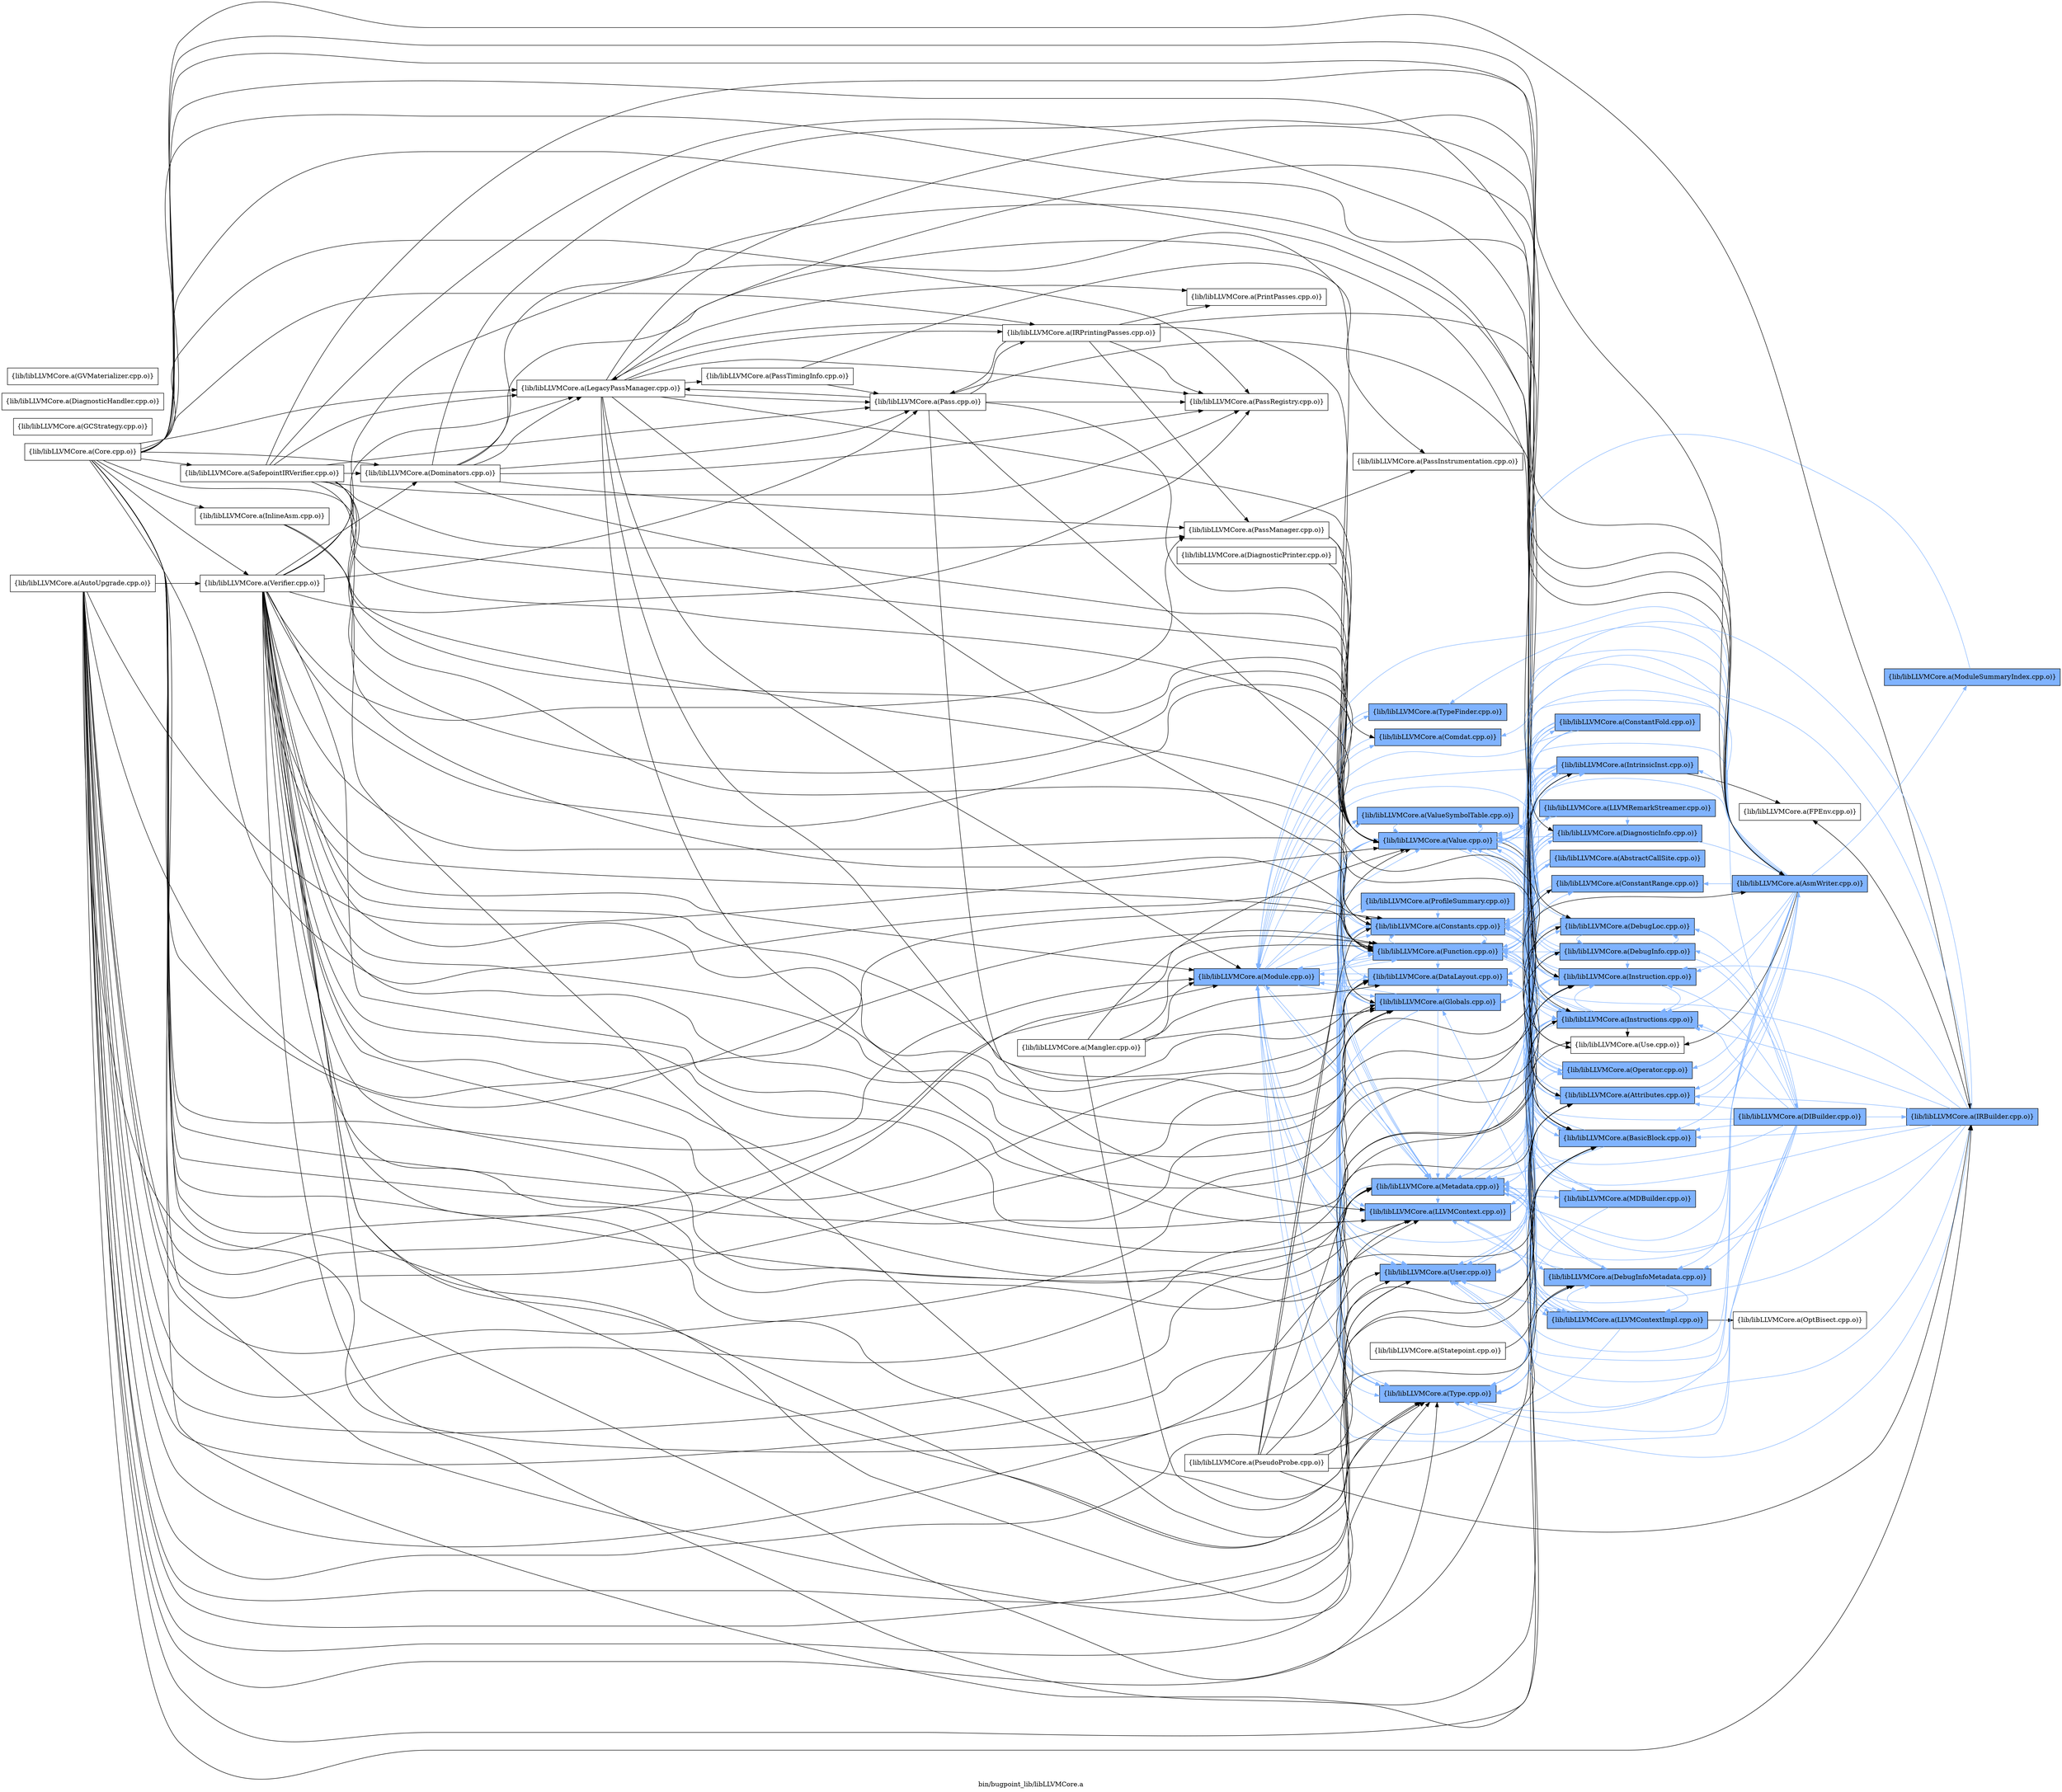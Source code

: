 digraph "bin/bugpoint_lib/libLLVMCore.a" {
	label="bin/bugpoint_lib/libLLVMCore.a";
	rankdir=LR;
	{ rank=same; Node0x55e717267318;  }
	{ rank=same; Node0x55e7172582c8; Node0x55e71726a338; Node0x55e717266378; Node0x55e71725fde8; Node0x55e71724e228; Node0x55e71724d288; Node0x55e717267a98; Node0x55e717252ff8; Node0x55e717253ae8; Node0x55e717252058; Node0x55e7172525f8; Node0x55e71726ee38; Node0x55e71726f568;  }
	{ rank=same; Node0x55e7172570a8; Node0x55e717256ce8; Node0x55e71725e218; Node0x55e71725e178; Node0x55e7172588b8; Node0x55e717265ec8; Node0x55e71726d498; Node0x55e717258ae8; Node0x55e717268218; Node0x55e717269b18; Node0x55e717269348; Node0x55e717265748; Node0x55e7172656f8; Node0x55e71725fb18; Node0x55e71725e998; Node0x55e717251978; Node0x55e717260298;  }
	{ rank=same; Node0x55e71726d178; Node0x55e717268e98; Node0x55e71725f668; Node0x55e717267db8;  }
	{ rank=same; Node0x55e717267318;  }
	{ rank=same; Node0x55e7172582c8; Node0x55e71726a338; Node0x55e717266378; Node0x55e71725fde8; Node0x55e71724e228; Node0x55e71724d288; Node0x55e717267a98; Node0x55e717252ff8; Node0x55e717253ae8; Node0x55e717252058; Node0x55e7172525f8; Node0x55e71726ee38; Node0x55e71726f568;  }
	{ rank=same; Node0x55e7172570a8; Node0x55e717256ce8; Node0x55e71725e218; Node0x55e71725e178; Node0x55e7172588b8; Node0x55e717265ec8; Node0x55e71726d498; Node0x55e717258ae8; Node0x55e717268218; Node0x55e717269b18; Node0x55e717269348; Node0x55e717265748; Node0x55e7172656f8; Node0x55e71725fb18; Node0x55e71725e998; Node0x55e717251978; Node0x55e717260298;  }
	{ rank=same; Node0x55e71726d178; Node0x55e717268e98; Node0x55e71725f668; Node0x55e717267db8;  }

	Node0x55e717267318 [shape=record,shape=box,group=1,style=filled,fillcolor="0.600000 0.5 1",label="{lib/libLLVMCore.a(Module.cpp.o)}"];
	Node0x55e717267318 -> Node0x55e7172582c8[color="0.600000 0.5 1"];
	Node0x55e717267318 -> Node0x55e71726a338[color="0.600000 0.5 1"];
	Node0x55e717267318 -> Node0x55e717266378[color="0.600000 0.5 1"];
	Node0x55e717267318 -> Node0x55e71725fde8[color="0.600000 0.5 1"];
	Node0x55e717267318 -> Node0x55e71724e228[color="0.600000 0.5 1"];
	Node0x55e717267318 -> Node0x55e71724d288[color="0.600000 0.5 1"];
	Node0x55e717267318 -> Node0x55e717267a98[color="0.600000 0.5 1"];
	Node0x55e717267318 -> Node0x55e717252ff8[color="0.600000 0.5 1"];
	Node0x55e717267318 -> Node0x55e717253ae8[color="0.600000 0.5 1"];
	Node0x55e717267318 -> Node0x55e717252058[color="0.600000 0.5 1"];
	Node0x55e717267318 -> Node0x55e7172525f8[color="0.600000 0.5 1"];
	Node0x55e717267318 -> Node0x55e71726ee38[color="0.600000 0.5 1"];
	Node0x55e717267318 -> Node0x55e71726f568[color="0.600000 0.5 1"];
	Node0x55e71726ee38 [shape=record,shape=box,group=1,style=filled,fillcolor="0.600000 0.5 1",label="{lib/libLLVMCore.a(Value.cpp.o)}"];
	Node0x55e71726ee38 -> Node0x55e71725e178[color="0.600000 0.5 1"];
	Node0x55e71726ee38 -> Node0x55e7172588b8[color="0.600000 0.5 1"];
	Node0x55e71726ee38 -> Node0x55e717258ae8[color="0.600000 0.5 1"];
	Node0x55e71726ee38 -> Node0x55e7172582c8[color="0.600000 0.5 1"];
	Node0x55e71726ee38 -> Node0x55e7172570a8[color="0.600000 0.5 1"];
	Node0x55e71726ee38 -> Node0x55e717269b18[color="0.600000 0.5 1"];
	Node0x55e71726ee38 -> Node0x55e717269348[color="0.600000 0.5 1"];
	Node0x55e71726ee38 -> Node0x55e717266378[color="0.600000 0.5 1"];
	Node0x55e71726ee38 -> Node0x55e71725fde8[color="0.600000 0.5 1"];
	Node0x55e71726ee38 -> Node0x55e717260298[color="0.600000 0.5 1"];
	Node0x55e71726ee38 -> Node0x55e71724e228[color="0.600000 0.5 1"];
	Node0x55e71726ee38 -> Node0x55e71724d288[color="0.600000 0.5 1"];
	Node0x55e71726ee38 -> Node0x55e717267a98[color="0.600000 0.5 1"];
	Node0x55e71726ee38 -> Node0x55e71726d498[color="0.600000 0.5 1"];
	Node0x55e71726ee38 -> Node0x55e717253ae8[color="0.600000 0.5 1"];
	Node0x55e71726ee38 -> Node0x55e717251978;
	Node0x55e71726ee38 -> Node0x55e7172525f8[color="0.600000 0.5 1"];
	Node0x55e71726ee38 -> Node0x55e71726f568[color="0.600000 0.5 1"];
	Node0x55e71726e848 [shape=record,shape=box,group=0,label="{lib/libLLVMCore.a(Verifier.cpp.o)}"];
	Node0x55e71726e848 -> Node0x55e71725e178;
	Node0x55e71726e848 -> Node0x55e7172588b8;
	Node0x55e71726e848 -> Node0x55e717258ae8;
	Node0x55e71726e848 -> Node0x55e7172582c8;
	Node0x55e71726e848 -> Node0x55e71725ad98;
	Node0x55e71726e848 -> Node0x55e717268e98;
	Node0x55e71726e848 -> Node0x55e717269b18;
	Node0x55e71726e848 -> Node0x55e717269348;
	Node0x55e71726e848 -> Node0x55e71726a338;
	Node0x55e71726e848 -> Node0x55e7172656f8;
	Node0x55e71726e848 -> Node0x55e717266378;
	Node0x55e71726e848 -> Node0x55e71725fde8;
	Node0x55e71726e848 -> Node0x55e71725fb18;
	Node0x55e71726e848 -> Node0x55e71725e998;
	Node0x55e71726e848 -> Node0x55e71724e598;
	Node0x55e71726e848 -> Node0x55e71724e228;
	Node0x55e71726e848 -> Node0x55e71724d288;
	Node0x55e71726e848 -> Node0x55e717267a98;
	Node0x55e71726e848 -> Node0x55e717267318;
	Node0x55e71726e848 -> Node0x55e71726ed48;
	Node0x55e71726e848 -> Node0x55e71726e8e8;
	Node0x55e71726e848 -> Node0x55e71726b0f8;
	Node0x55e71726e848 -> Node0x55e717253ae8;
	Node0x55e71726e848 -> Node0x55e7172525f8;
	Node0x55e71726e848 -> Node0x55e71726ee38;
	Node0x55e71725e178 [shape=record,shape=box,group=1,style=filled,fillcolor="0.600000 0.5 1",label="{lib/libLLVMCore.a(Instruction.cpp.o)}"];
	Node0x55e71725e178 -> Node0x55e7172588b8[color="0.600000 0.5 1"];
	Node0x55e71725e178 -> Node0x55e717269b18[color="0.600000 0.5 1"];
	Node0x55e71725e178 -> Node0x55e717269348[color="0.600000 0.5 1"];
	Node0x55e71725e178 -> Node0x55e717266378[color="0.600000 0.5 1"];
	Node0x55e71725e178 -> Node0x55e717267a98[color="0.600000 0.5 1"];
	Node0x55e71725e178 -> Node0x55e7172525f8[color="0.600000 0.5 1"];
	Node0x55e71725e178 -> Node0x55e71726ee38[color="0.600000 0.5 1"];
	Node0x55e7172588b8 [shape=record,shape=box,group=1,style=filled,fillcolor="0.600000 0.5 1",label="{lib/libLLVMCore.a(Instructions.cpp.o)}"];
	Node0x55e7172588b8 -> Node0x55e71725e178[color="0.600000 0.5 1"];
	Node0x55e7172588b8 -> Node0x55e7172570a8[color="0.600000 0.5 1"];
	Node0x55e7172588b8 -> Node0x55e717269b18[color="0.600000 0.5 1"];
	Node0x55e7172588b8 -> Node0x55e717269348[color="0.600000 0.5 1"];
	Node0x55e7172588b8 -> Node0x55e717266378[color="0.600000 0.5 1"];
	Node0x55e7172588b8 -> Node0x55e71725fde8[color="0.600000 0.5 1"];
	Node0x55e7172588b8 -> Node0x55e71724e228[color="0.600000 0.5 1"];
	Node0x55e7172588b8 -> Node0x55e717265748[color="0.600000 0.5 1"];
	Node0x55e7172588b8 -> Node0x55e717267a98[color="0.600000 0.5 1"];
	Node0x55e7172588b8 -> Node0x55e717267318[color="0.600000 0.5 1"];
	Node0x55e7172588b8 -> Node0x55e71726d498[color="0.600000 0.5 1"];
	Node0x55e7172588b8 -> Node0x55e717253ae8[color="0.600000 0.5 1"];
	Node0x55e7172588b8 -> Node0x55e717251978;
	Node0x55e7172588b8 -> Node0x55e7172525f8[color="0.600000 0.5 1"];
	Node0x55e7172588b8 -> Node0x55e71726ee38[color="0.600000 0.5 1"];
	Node0x55e71725ad98 [shape=record,shape=box,group=0,label="{lib/libLLVMCore.a(LegacyPassManager.cpp.o)}"];
	Node0x55e71725ad98 -> Node0x55e71725ea88;
	Node0x55e71725ad98 -> Node0x55e7172582c8;
	Node0x55e71725ad98 -> Node0x55e717268e98;
	Node0x55e71725ad98 -> Node0x55e71725e218;
	Node0x55e71725ad98 -> Node0x55e71724e228;
	Node0x55e71725ad98 -> Node0x55e71724d288;
	Node0x55e71725ad98 -> Node0x55e717267318;
	Node0x55e71725ad98 -> Node0x55e71726ed48;
	Node0x55e71725ad98 -> Node0x55e71726b0f8;
	Node0x55e71725ad98 -> Node0x55e7172545d8;
	Node0x55e71725ad98 -> Node0x55e717255258;
	Node0x55e71725ad98 -> Node0x55e71726ee38;
	Node0x55e717268e98 [shape=record,shape=box,group=1,style=filled,fillcolor="0.600000 0.5 1",label="{lib/libLLVMCore.a(AsmWriter.cpp.o)}"];
	Node0x55e717268e98 -> Node0x55e71725e178[color="0.600000 0.5 1"];
	Node0x55e717268e98 -> Node0x55e7172588b8[color="0.600000 0.5 1"];
	Node0x55e717268e98 -> Node0x55e717258ae8[color="0.600000 0.5 1"];
	Node0x55e717268e98 -> Node0x55e7172582c8[color="0.600000 0.5 1"];
	Node0x55e717268e98 -> Node0x55e717269b18[color="0.600000 0.5 1"];
	Node0x55e717268e98 -> Node0x55e717269348[color="0.600000 0.5 1"];
	Node0x55e717268e98 -> Node0x55e71726a338[color="0.600000 0.5 1"];
	Node0x55e717268e98 -> Node0x55e7172656f8[color="0.600000 0.5 1"];
	Node0x55e717268e98 -> Node0x55e717266378[color="0.600000 0.5 1"];
	Node0x55e717268e98 -> Node0x55e71725fb18[color="0.600000 0.5 1"];
	Node0x55e717268e98 -> Node0x55e71724e228[color="0.600000 0.5 1"];
	Node0x55e717268e98 -> Node0x55e71724d288[color="0.600000 0.5 1"];
	Node0x55e717268e98 -> Node0x55e717267a98[color="0.600000 0.5 1"];
	Node0x55e717268e98 -> Node0x55e717267318[color="0.600000 0.5 1"];
	Node0x55e717268e98 -> Node0x55e71726e118[color="0.600000 0.5 1"];
	Node0x55e717268e98 -> Node0x55e71726d498[color="0.600000 0.5 1"];
	Node0x55e717268e98 -> Node0x55e717253ae8[color="0.600000 0.5 1"];
	Node0x55e717268e98 -> Node0x55e717252058[color="0.600000 0.5 1"];
	Node0x55e717268e98 -> Node0x55e717251978;
	Node0x55e717268e98 -> Node0x55e7172525f8[color="0.600000 0.5 1"];
	Node0x55e717268e98 -> Node0x55e71726ee38[color="0.600000 0.5 1"];
	Node0x55e717269b18 [shape=record,shape=box,group=1,style=filled,fillcolor="0.600000 0.5 1",label="{lib/libLLVMCore.a(Attributes.cpp.o)}"];
	Node0x55e717269b18 -> Node0x55e717268e98[color="0.600000 0.5 1"];
	Node0x55e717269b18 -> Node0x55e71724e228[color="0.600000 0.5 1"];
	Node0x55e717269348 [shape=record,shape=box,group=1,style=filled,fillcolor="0.600000 0.5 1",label="{lib/libLLVMCore.a(BasicBlock.cpp.o)}"];
	Node0x55e717269348 -> Node0x55e71725e178[color="0.600000 0.5 1"];
	Node0x55e717269348 -> Node0x55e7172588b8[color="0.600000 0.5 1"];
	Node0x55e717269348 -> Node0x55e717266378[color="0.600000 0.5 1"];
	Node0x55e717269348 -> Node0x55e717267a98[color="0.600000 0.5 1"];
	Node0x55e717269348 -> Node0x55e717253ae8[color="0.600000 0.5 1"];
	Node0x55e717269348 -> Node0x55e7172525f8[color="0.600000 0.5 1"];
	Node0x55e717269348 -> Node0x55e71726ee38[color="0.600000 0.5 1"];
	Node0x55e717269348 -> Node0x55e71726f568[color="0.600000 0.5 1"];
	Node0x55e717266378 [shape=record,shape=box,group=1,style=filled,fillcolor="0.600000 0.5 1",label="{lib/libLLVMCore.a(Constants.cpp.o)}"];
	Node0x55e717266378 -> Node0x55e71725e178[color="0.600000 0.5 1"];
	Node0x55e717266378 -> Node0x55e7172588b8[color="0.600000 0.5 1"];
	Node0x55e717266378 -> Node0x55e717265ec8[color="0.600000 0.5 1"];
	Node0x55e717266378 -> Node0x55e71724e228[color="0.600000 0.5 1"];
	Node0x55e717266378 -> Node0x55e71724d288[color="0.600000 0.5 1"];
	Node0x55e717266378 -> Node0x55e71726d498[color="0.600000 0.5 1"];
	Node0x55e717266378 -> Node0x55e717253ae8[color="0.600000 0.5 1"];
	Node0x55e717266378 -> Node0x55e7172525f8[color="0.600000 0.5 1"];
	Node0x55e717266378 -> Node0x55e71726ee38[color="0.600000 0.5 1"];
	Node0x55e717260298 [shape=record,shape=box,group=1,style=filled,fillcolor="0.600000 0.5 1",label="{lib/libLLVMCore.a(DebugInfo.cpp.o)}"];
	Node0x55e717260298 -> Node0x55e71725e178[color="0.600000 0.5 1"];
	Node0x55e717260298 -> Node0x55e717267db8[color="0.600000 0.5 1"];
	Node0x55e717260298 -> Node0x55e71725fb18[color="0.600000 0.5 1"];
	Node0x55e717260298 -> Node0x55e71725e998[color="0.600000 0.5 1"];
	Node0x55e717260298 -> Node0x55e71724e228[color="0.600000 0.5 1"];
	Node0x55e717260298 -> Node0x55e717267a98[color="0.600000 0.5 1"];
	Node0x55e717260298 -> Node0x55e717267318[color="0.600000 0.5 1"];
	Node0x55e717260298 -> Node0x55e71726ee38[color="0.600000 0.5 1"];
	Node0x55e71724e228 [shape=record,shape=box,group=1,style=filled,fillcolor="0.600000 0.5 1",label="{lib/libLLVMCore.a(Function.cpp.o)}"];
	Node0x55e71724e228 -> Node0x55e7172588b8[color="0.600000 0.5 1"];
	Node0x55e71724e228 -> Node0x55e717258ae8[color="0.600000 0.5 1"];
	Node0x55e71724e228 -> Node0x55e7172582c8[color="0.600000 0.5 1"];
	Node0x55e71724e228 -> Node0x55e717268218[color="0.600000 0.5 1"];
	Node0x55e71724e228 -> Node0x55e717269b18[color="0.600000 0.5 1"];
	Node0x55e71724e228 -> Node0x55e717269348[color="0.600000 0.5 1"];
	Node0x55e71724e228 -> Node0x55e717266378[color="0.600000 0.5 1"];
	Node0x55e71724e228 -> Node0x55e71725fde8[color="0.600000 0.5 1"];
	Node0x55e71724e228 -> Node0x55e71724d288[color="0.600000 0.5 1"];
	Node0x55e71724e228 -> Node0x55e717265748[color="0.600000 0.5 1"];
	Node0x55e71724e228 -> Node0x55e717267a98[color="0.600000 0.5 1"];
	Node0x55e71724e228 -> Node0x55e717267318[color="0.600000 0.5 1"];
	Node0x55e71724e228 -> Node0x55e717253ae8[color="0.600000 0.5 1"];
	Node0x55e71724e228 -> Node0x55e7172525f8[color="0.600000 0.5 1"];
	Node0x55e71724e228 -> Node0x55e71726ee38[color="0.600000 0.5 1"];
	Node0x55e71724e228 -> Node0x55e71726f568[color="0.600000 0.5 1"];
	Node0x55e71724d288 [shape=record,shape=box,group=1,style=filled,fillcolor="0.600000 0.5 1",label="{lib/libLLVMCore.a(Globals.cpp.o)}"];
	Node0x55e71724d288 -> Node0x55e7172656f8[color="0.600000 0.5 1"];
	Node0x55e71724d288 -> Node0x55e717266378[color="0.600000 0.5 1"];
	Node0x55e71724d288 -> Node0x55e71724e228[color="0.600000 0.5 1"];
	Node0x55e71724d288 -> Node0x55e717267a98[color="0.600000 0.5 1"];
	Node0x55e71724d288 -> Node0x55e717267318[color="0.600000 0.5 1"];
	Node0x55e71724d288 -> Node0x55e717253ae8[color="0.600000 0.5 1"];
	Node0x55e71724d288 -> Node0x55e7172525f8[color="0.600000 0.5 1"];
	Node0x55e71724d288 -> Node0x55e71726ee38[color="0.600000 0.5 1"];
	Node0x55e717267a98 [shape=record,shape=box,group=1,style=filled,fillcolor="0.600000 0.5 1",label="{lib/libLLVMCore.a(Metadata.cpp.o)}"];
	Node0x55e717267a98 -> Node0x55e7172582c8[color="0.600000 0.5 1"];
	Node0x55e717267a98 -> Node0x55e7172570a8[color="0.600000 0.5 1"];
	Node0x55e717267a98 -> Node0x55e7172656f8[color="0.600000 0.5 1"];
	Node0x55e717267a98 -> Node0x55e717266378[color="0.600000 0.5 1"];
	Node0x55e717267a98 -> Node0x55e71725fb18[color="0.600000 0.5 1"];
	Node0x55e717267a98 -> Node0x55e71725e998[color="0.600000 0.5 1"];
	Node0x55e717267a98 -> Node0x55e717265748[color="0.600000 0.5 1"];
	Node0x55e717267a98 -> Node0x55e717267318[color="0.600000 0.5 1"];
	Node0x55e717267a98 -> Node0x55e717253ae8[color="0.600000 0.5 1"];
	Node0x55e717267a98 -> Node0x55e71726ee38[color="0.600000 0.5 1"];
	Node0x55e717253ae8 [shape=record,shape=box,group=1,style=filled,fillcolor="0.600000 0.5 1",label="{lib/libLLVMCore.a(Type.cpp.o)}"];
	Node0x55e717253ae8 -> Node0x55e717266378[color="0.600000 0.5 1"];
	Node0x55e7172525f8 [shape=record,shape=box,group=1,style=filled,fillcolor="0.600000 0.5 1",label="{lib/libLLVMCore.a(User.cpp.o)}"];
	Node0x55e7172525f8 -> Node0x55e717258ae8[color="0.600000 0.5 1"];
	Node0x55e7172525f8 -> Node0x55e717251978;
	Node0x55e71725ea88 [shape=record,shape=box,group=0,label="{lib/libLLVMCore.a(IRPrintingPasses.cpp.o)}"];
	Node0x55e71725ea88 -> Node0x55e71725ad98;
	Node0x55e71725ea88 -> Node0x55e717268e98;
	Node0x55e71725ea88 -> Node0x55e71726ed48;
	Node0x55e71725ea88 -> Node0x55e71726e8e8;
	Node0x55e71725ea88 -> Node0x55e71726b0f8;
	Node0x55e71725ea88 -> Node0x55e717255258;
	Node0x55e71725ea88 -> Node0x55e71726ee38;
	Node0x55e7172582c8 [shape=record,shape=box,group=1,style=filled,fillcolor="0.600000 0.5 1",label="{lib/libLLVMCore.a(LLVMContext.cpp.o)}"];
	Node0x55e7172582c8 -> Node0x55e7172570a8[color="0.600000 0.5 1"];
	Node0x55e7172582c8 -> Node0x55e717256ce8[color="0.600000 0.5 1"];
	Node0x55e7172582c8 -> Node0x55e71725e218[color="0.600000 0.5 1"];
	Node0x55e717267138 [shape=record,shape=box,group=0,label="{lib/libLLVMCore.a(Core.cpp.o)}"];
	Node0x55e717267138 -> Node0x55e71725ea88;
	Node0x55e717267138 -> Node0x55e71725edf8;
	Node0x55e717267138 -> Node0x55e71725e178;
	Node0x55e717267138 -> Node0x55e7172588b8;
	Node0x55e717267138 -> Node0x55e7172582c8;
	Node0x55e717267138 -> Node0x55e71725ad98;
	Node0x55e717267138 -> Node0x55e717268e98;
	Node0x55e717267138 -> Node0x55e717269b18;
	Node0x55e717267138 -> Node0x55e717269348;
	Node0x55e717267138 -> Node0x55e717266378;
	Node0x55e717267138 -> Node0x55e71725fde8;
	Node0x55e717267138 -> Node0x55e71725e998;
	Node0x55e717267138 -> Node0x55e71724e598;
	Node0x55e717267138 -> Node0x55e71724e228;
	Node0x55e717267138 -> Node0x55e71724d288;
	Node0x55e717267138 -> Node0x55e71724cfb8;
	Node0x55e717267138 -> Node0x55e717267a98;
	Node0x55e717267138 -> Node0x55e717267318;
	Node0x55e717267138 -> Node0x55e71726b0f8;
	Node0x55e717267138 -> Node0x55e7172548a8;
	Node0x55e717267138 -> Node0x55e717253ae8;
	Node0x55e717267138 -> Node0x55e7172525f8;
	Node0x55e717267138 -> Node0x55e71726ee38;
	Node0x55e717267138 -> Node0x55e71726e848;
	Node0x55e71726ed48 [shape=record,shape=box,group=0,label="{lib/libLLVMCore.a(Pass.cpp.o)}"];
	Node0x55e71726ed48 -> Node0x55e71725ea88;
	Node0x55e71726ed48 -> Node0x55e7172582c8;
	Node0x55e71726ed48 -> Node0x55e71725ad98;
	Node0x55e71726ed48 -> Node0x55e717269b18;
	Node0x55e71726ed48 -> Node0x55e71724e228;
	Node0x55e71726ed48 -> Node0x55e71726b0f8;
	Node0x55e71726ed48 -> Node0x55e71726ee38;
	Node0x55e71726b0f8 [shape=record,shape=box,group=0,label="{lib/libLLVMCore.a(PassRegistry.cpp.o)}"];
	Node0x55e717267728 [shape=record,shape=box,group=0,label="{lib/libLLVMCore.a(Mangler.cpp.o)}"];
	Node0x55e717267728 -> Node0x55e717269b18;
	Node0x55e717267728 -> Node0x55e71725fde8;
	Node0x55e717267728 -> Node0x55e71724e228;
	Node0x55e717267728 -> Node0x55e71724d288;
	Node0x55e717267728 -> Node0x55e717267318;
	Node0x55e717267728 -> Node0x55e71726ee38;
	Node0x55e71725edf8 [shape=record,shape=box,group=0,label="{lib/libLLVMCore.a(InlineAsm.cpp.o)}"];
	Node0x55e71725edf8 -> Node0x55e717253ae8;
	Node0x55e71725edf8 -> Node0x55e71726ee38;
	Node0x55e71725fde8 [shape=record,shape=box,group=1,style=filled,fillcolor="0.600000 0.5 1",label="{lib/libLLVMCore.a(DataLayout.cpp.o)}"];
	Node0x55e71725fde8 -> Node0x55e71724d288[color="0.600000 0.5 1"];
	Node0x55e71725fde8 -> Node0x55e717267318[color="0.600000 0.5 1"];
	Node0x55e71725fde8 -> Node0x55e717253ae8[color="0.600000 0.5 1"];
	Node0x55e71725e218 [shape=record,shape=box,group=1,style=filled,fillcolor="0.600000 0.5 1",label="{lib/libLLVMCore.a(DiagnosticInfo.cpp.o)}"];
	Node0x55e71725e218 -> Node0x55e71725e178[color="0.600000 0.5 1"];
	Node0x55e71725e218 -> Node0x55e7172582c8[color="0.600000 0.5 1"];
	Node0x55e71725e218 -> Node0x55e717268e98[color="0.600000 0.5 1"];
	Node0x55e71725e218 -> Node0x55e71725e998[color="0.600000 0.5 1"];
	Node0x55e71725e218 -> Node0x55e71724e228[color="0.600000 0.5 1"];
	Node0x55e71725e218 -> Node0x55e717267a98[color="0.600000 0.5 1"];
	Node0x55e71725e218 -> Node0x55e71726ee38[color="0.600000 0.5 1"];
	Node0x55e71724cfb8 [shape=record,shape=box,group=1,style=filled,fillcolor="0.600000 0.5 1",label="{lib/libLLVMCore.a(IRBuilder.cpp.o)}"];
	Node0x55e71724cfb8 -> Node0x55e71725f668;
	Node0x55e71724cfb8 -> Node0x55e71725e178[color="0.600000 0.5 1"];
	Node0x55e71724cfb8 -> Node0x55e7172588b8[color="0.600000 0.5 1"];
	Node0x55e71724cfb8 -> Node0x55e717269b18[color="0.600000 0.5 1"];
	Node0x55e71724cfb8 -> Node0x55e717269348[color="0.600000 0.5 1"];
	Node0x55e71724cfb8 -> Node0x55e717266378[color="0.600000 0.5 1"];
	Node0x55e71724cfb8 -> Node0x55e71725fde8[color="0.600000 0.5 1"];
	Node0x55e71724cfb8 -> Node0x55e71724e228[color="0.600000 0.5 1"];
	Node0x55e71724cfb8 -> Node0x55e71724d288[color="0.600000 0.5 1"];
	Node0x55e71724cfb8 -> Node0x55e717267a98[color="0.600000 0.5 1"];
	Node0x55e71724cfb8 -> Node0x55e717253ae8[color="0.600000 0.5 1"];
	Node0x55e71724cfb8 -> Node0x55e7172525f8[color="0.600000 0.5 1"];
	Node0x55e71724cfb8 -> Node0x55e71726ee38[color="0.600000 0.5 1"];
	Node0x55e717258ae8 [shape=record,shape=box,group=1,style=filled,fillcolor="0.600000 0.5 1",label="{lib/libLLVMCore.a(IntrinsicInst.cpp.o)}"];
	Node0x55e717258ae8 -> Node0x55e71725f668;
	Node0x55e717258ae8 -> Node0x55e71725e178[color="0.600000 0.5 1"];
	Node0x55e717258ae8 -> Node0x55e7172588b8[color="0.600000 0.5 1"];
	Node0x55e717258ae8 -> Node0x55e717269348[color="0.600000 0.5 1"];
	Node0x55e717258ae8 -> Node0x55e717266378[color="0.600000 0.5 1"];
	Node0x55e717258ae8 -> Node0x55e71725fde8[color="0.600000 0.5 1"];
	Node0x55e717258ae8 -> Node0x55e71725fb18[color="0.600000 0.5 1"];
	Node0x55e717258ae8 -> Node0x55e71724e228[color="0.600000 0.5 1"];
	Node0x55e717258ae8 -> Node0x55e717267a98[color="0.600000 0.5 1"];
	Node0x55e717258ae8 -> Node0x55e717267318[color="0.600000 0.5 1"];
	Node0x55e717258ae8 -> Node0x55e717253ae8[color="0.600000 0.5 1"];
	Node0x55e717258ae8 -> Node0x55e7172525f8[color="0.600000 0.5 1"];
	Node0x55e717258ae8 -> Node0x55e71726ee38[color="0.600000 0.5 1"];
	Node0x55e71726d498 [shape=record,shape=box,group=1,style=filled,fillcolor="0.600000 0.5 1",label="{lib/libLLVMCore.a(Operator.cpp.o)}"];
	Node0x55e71726d498 -> Node0x55e717266378[color="0.600000 0.5 1"];
	Node0x55e71726d498 -> Node0x55e71725fde8[color="0.600000 0.5 1"];
	Node0x55e71726d498 -> Node0x55e717253ae8[color="0.600000 0.5 1"];
	Node0x55e71725fb18 [shape=record,shape=box,group=1,style=filled,fillcolor="0.600000 0.5 1",label="{lib/libLLVMCore.a(DebugInfoMetadata.cpp.o)}"];
	Node0x55e71725fb18 -> Node0x55e7172582c8[color="0.600000 0.5 1"];
	Node0x55e71725fb18 -> Node0x55e7172570a8[color="0.600000 0.5 1"];
	Node0x55e71725fb18 -> Node0x55e717266378[color="0.600000 0.5 1"];
	Node0x55e71725fb18 -> Node0x55e717267a98[color="0.600000 0.5 1"];
	Node0x55e71725fb18 -> Node0x55e717253ae8[color="0.600000 0.5 1"];
	Node0x55e7172656f8 [shape=record,shape=box,group=1,style=filled,fillcolor="0.600000 0.5 1",label="{lib/libLLVMCore.a(ConstantRange.cpp.o)}"];
	Node0x55e7172656f8 -> Node0x55e7172588b8[color="0.600000 0.5 1"];
	Node0x55e71725e998 [shape=record,shape=box,group=1,style=filled,fillcolor="0.600000 0.5 1",label="{lib/libLLVMCore.a(DebugLoc.cpp.o)}"];
	Node0x55e71725e998 -> Node0x55e717260298[color="0.600000 0.5 1"];
	Node0x55e71725e998 -> Node0x55e71725fb18[color="0.600000 0.5 1"];
	Node0x55e71725e998 -> Node0x55e717267a98[color="0.600000 0.5 1"];
	Node0x55e71724e598 [shape=record,shape=box,group=0,label="{lib/libLLVMCore.a(Dominators.cpp.o)}"];
	Node0x55e71724e598 -> Node0x55e71725e178;
	Node0x55e71724e598 -> Node0x55e71725ad98;
	Node0x55e71724e598 -> Node0x55e717268e98;
	Node0x55e71724e598 -> Node0x55e717269348;
	Node0x55e71724e598 -> Node0x55e71726ed48;
	Node0x55e71724e598 -> Node0x55e71726e8e8;
	Node0x55e71724e598 -> Node0x55e71726b0f8;
	Node0x55e71724e598 -> Node0x55e71726ee38;
	Node0x55e717251978 [shape=record,shape=box,group=0,label="{lib/libLLVMCore.a(Use.cpp.o)}"];
	Node0x55e71726e8e8 [shape=record,shape=box,group=0,label="{lib/libLLVMCore.a(PassManager.cpp.o)}"];
	Node0x55e71726e8e8 -> Node0x55e71724d288;
	Node0x55e71726e8e8 -> Node0x55e71726e708;
	Node0x55e71726e8e8 -> Node0x55e71726ee38;
	Node0x55e717268218 [shape=record,shape=box,group=1,style=filled,fillcolor="0.600000 0.5 1",label="{lib/libLLVMCore.a(AbstractCallSite.cpp.o)}"];
	Node0x55e717268218 -> Node0x55e7172588b8[color="0.600000 0.5 1"];
	Node0x55e717268218 -> Node0x55e717266378[color="0.600000 0.5 1"];
	Node0x55e717268218 -> Node0x55e717267a98[color="0.600000 0.5 1"];
	Node0x55e717268218 -> Node0x55e7172525f8[color="0.600000 0.5 1"];
	Node0x55e717265ec8 [shape=record,shape=box,group=1,style=filled,fillcolor="0.600000 0.5 1",label="{lib/libLLVMCore.a(ConstantFold.cpp.o)}"];
	Node0x55e717265ec8 -> Node0x55e7172588b8[color="0.600000 0.5 1"];
	Node0x55e717265ec8 -> Node0x55e717266378[color="0.600000 0.5 1"];
	Node0x55e717265ec8 -> Node0x55e71724e228[color="0.600000 0.5 1"];
	Node0x55e717265ec8 -> Node0x55e71724d288[color="0.600000 0.5 1"];
	Node0x55e717265ec8 -> Node0x55e717267318[color="0.600000 0.5 1"];
	Node0x55e717265ec8 -> Node0x55e71726d498[color="0.600000 0.5 1"];
	Node0x55e717265ec8 -> Node0x55e717253ae8[color="0.600000 0.5 1"];
	Node0x55e717265ec8 -> Node0x55e71726ee38[color="0.600000 0.5 1"];
	Node0x55e717255258 [shape=record,shape=box,group=0,label="{lib/libLLVMCore.a(PrintPasses.cpp.o)}"];
	Node0x55e7172545d8 [shape=record,shape=box,group=0,label="{lib/libLLVMCore.a(PassTimingInfo.cpp.o)}"];
	Node0x55e7172545d8 -> Node0x55e71726ed48;
	Node0x55e7172545d8 -> Node0x55e71726e708;
	Node0x55e71726e118 [shape=record,shape=box,group=1,style=filled,fillcolor="0.600000 0.5 1",label="{lib/libLLVMCore.a(ModuleSummaryIndex.cpp.o)}"];
	Node0x55e71726e118 -> Node0x55e71726ee38[color="0.600000 0.5 1"];
	Node0x55e717252ff8 [shape=record,shape=box,group=1,style=filled,fillcolor="0.600000 0.5 1",label="{lib/libLLVMCore.a(ProfileSummary.cpp.o)}"];
	Node0x55e717252ff8 -> Node0x55e717266378[color="0.600000 0.5 1"];
	Node0x55e717252ff8 -> Node0x55e717267a98[color="0.600000 0.5 1"];
	Node0x55e717252ff8 -> Node0x55e717253ae8[color="0.600000 0.5 1"];
	Node0x55e71726a338 [shape=record,shape=box,group=1,style=filled,fillcolor="0.600000 0.5 1",label="{lib/libLLVMCore.a(Comdat.cpp.o)}"];
	Node0x55e71726a338 -> Node0x55e717267318[color="0.600000 0.5 1"];
	Node0x55e717265748 [shape=record,shape=box,group=1,style=filled,fillcolor="0.600000 0.5 1",label="{lib/libLLVMCore.a(MDBuilder.cpp.o)}"];
	Node0x55e717265748 -> Node0x55e717266378[color="0.600000 0.5 1"];
	Node0x55e717265748 -> Node0x55e717267a98[color="0.600000 0.5 1"];
	Node0x55e717265748 -> Node0x55e717253ae8[color="0.600000 0.5 1"];
	Node0x55e717265748 -> Node0x55e71726ee38[color="0.600000 0.5 1"];
	Node0x55e717267db8 [shape=record,shape=box,group=1,style=filled,fillcolor="0.600000 0.5 1",label="{lib/libLLVMCore.a(DIBuilder.cpp.o)}"];
	Node0x55e717267db8 -> Node0x55e71725e178[color="0.600000 0.5 1"];
	Node0x55e717267db8 -> Node0x55e7172588b8[color="0.600000 0.5 1"];
	Node0x55e717267db8 -> Node0x55e717269b18[color="0.600000 0.5 1"];
	Node0x55e717267db8 -> Node0x55e717269348[color="0.600000 0.5 1"];
	Node0x55e717267db8 -> Node0x55e717266378[color="0.600000 0.5 1"];
	Node0x55e717267db8 -> Node0x55e717260298[color="0.600000 0.5 1"];
	Node0x55e717267db8 -> Node0x55e71725fb18[color="0.600000 0.5 1"];
	Node0x55e717267db8 -> Node0x55e71725e998[color="0.600000 0.5 1"];
	Node0x55e717267db8 -> Node0x55e71724e228[color="0.600000 0.5 1"];
	Node0x55e717267db8 -> Node0x55e71724cfb8[color="0.600000 0.5 1"];
	Node0x55e717267db8 -> Node0x55e717267a98[color="0.600000 0.5 1"];
	Node0x55e717267db8 -> Node0x55e717267318[color="0.600000 0.5 1"];
	Node0x55e717267db8 -> Node0x55e717253ae8[color="0.600000 0.5 1"];
	Node0x55e717267db8 -> Node0x55e7172525f8[color="0.600000 0.5 1"];
	Node0x55e717267db8 -> Node0x55e71726ee38[color="0.600000 0.5 1"];
	Node0x55e717252058 [shape=record,shape=box,group=1,style=filled,fillcolor="0.600000 0.5 1",label="{lib/libLLVMCore.a(TypeFinder.cpp.o)}"];
	Node0x55e717252058 -> Node0x55e71724e228[color="0.600000 0.5 1"];
	Node0x55e717252058 -> Node0x55e71724d288[color="0.600000 0.5 1"];
	Node0x55e717252058 -> Node0x55e717267a98[color="0.600000 0.5 1"];
	Node0x55e71726f568 [shape=record,shape=box,group=1,style=filled,fillcolor="0.600000 0.5 1",label="{lib/libLLVMCore.a(ValueSymbolTable.cpp.o)}"];
	Node0x55e71726f568 -> Node0x55e71726ee38[color="0.600000 0.5 1"];
	Node0x55e7172548a8 [shape=record,shape=box,group=0,label="{lib/libLLVMCore.a(SafepointIRVerifier.cpp.o)}"];
	Node0x55e7172548a8 -> Node0x55e71725e178;
	Node0x55e7172548a8 -> Node0x55e71725ad98;
	Node0x55e7172548a8 -> Node0x55e717268e98;
	Node0x55e7172548a8 -> Node0x55e717269348;
	Node0x55e7172548a8 -> Node0x55e717266378;
	Node0x55e7172548a8 -> Node0x55e71724e598;
	Node0x55e7172548a8 -> Node0x55e71724e228;
	Node0x55e7172548a8 -> Node0x55e71726ed48;
	Node0x55e7172548a8 -> Node0x55e71726e8e8;
	Node0x55e7172548a8 -> Node0x55e71726b0f8;
	Node0x55e7172548a8 -> Node0x55e717251978;
	Node0x55e7172548a8 -> Node0x55e71726ee38;
	Node0x55e7172570a8 [shape=record,shape=box,group=1,style=filled,fillcolor="0.600000 0.5 1",label="{lib/libLLVMCore.a(LLVMContextImpl.cpp.o)}"];
	Node0x55e7172570a8 -> Node0x55e717266378[color="0.600000 0.5 1"];
	Node0x55e7172570a8 -> Node0x55e71725fb18[color="0.600000 0.5 1"];
	Node0x55e7172570a8 -> Node0x55e717267a98[color="0.600000 0.5 1"];
	Node0x55e7172570a8 -> Node0x55e717267318[color="0.600000 0.5 1"];
	Node0x55e7172570a8 -> Node0x55e71726d178;
	Node0x55e7172570a8 -> Node0x55e7172525f8[color="0.600000 0.5 1"];
	Node0x55e7172570a8 -> Node0x55e71726ee38[color="0.600000 0.5 1"];
	Node0x55e71725e4e8 [shape=record,shape=box,group=0,label="{lib/libLLVMCore.a(DiagnosticPrinter.cpp.o)}"];
	Node0x55e71725e4e8 -> Node0x55e71726ee38;
	Node0x55e71724d648 [shape=record,shape=box,group=0,label="{lib/libLLVMCore.a(GCStrategy.cpp.o)}"];
	Node0x55e71725f668 [shape=record,shape=box,group=0,label="{lib/libLLVMCore.a(FPEnv.cpp.o)}"];
	Node0x55e717256ce8 [shape=record,shape=box,group=1,style=filled,fillcolor="0.600000 0.5 1",label="{lib/libLLVMCore.a(LLVMRemarkStreamer.cpp.o)}"];
	Node0x55e717256ce8 -> Node0x55e7172582c8[color="0.600000 0.5 1"];
	Node0x55e717256ce8 -> Node0x55e71725e218[color="0.600000 0.5 1"];
	Node0x55e717256ce8 -> Node0x55e71726ee38[color="0.600000 0.5 1"];
	Node0x55e71726d178 [shape=record,shape=box,group=0,label="{lib/libLLVMCore.a(OptBisect.cpp.o)}"];
	Node0x55e7172569c8 [shape=record,shape=box,group=0,label="{lib/libLLVMCore.a(DiagnosticHandler.cpp.o)}"];
	Node0x55e71726e708 [shape=record,shape=box,group=0,label="{lib/libLLVMCore.a(PassInstrumentation.cpp.o)}"];
	Node0x55e717260428 [shape=record,shape=box,group=0,label="{lib/libLLVMCore.a(AutoUpgrade.cpp.o)}"];
	Node0x55e717260428 -> Node0x55e71725e178;
	Node0x55e717260428 -> Node0x55e7172588b8;
	Node0x55e717260428 -> Node0x55e717258ae8;
	Node0x55e717260428 -> Node0x55e7172582c8;
	Node0x55e717260428 -> Node0x55e717269b18;
	Node0x55e717260428 -> Node0x55e717269348;
	Node0x55e717260428 -> Node0x55e717266378;
	Node0x55e717260428 -> Node0x55e71725fde8;
	Node0x55e717260428 -> Node0x55e717260298;
	Node0x55e717260428 -> Node0x55e71724e228;
	Node0x55e717260428 -> Node0x55e71724d288;
	Node0x55e717260428 -> Node0x55e71724cfb8;
	Node0x55e717260428 -> Node0x55e717267a98;
	Node0x55e717260428 -> Node0x55e717267318;
	Node0x55e717260428 -> Node0x55e717253ae8;
	Node0x55e717260428 -> Node0x55e7172525f8;
	Node0x55e717260428 -> Node0x55e71726ee38;
	Node0x55e717260428 -> Node0x55e71726e848;
	Node0x55e717254da8 [shape=record,shape=box,group=0,label="{lib/libLLVMCore.a(PseudoProbe.cpp.o)}"];
	Node0x55e717254da8 -> Node0x55e717266378;
	Node0x55e717254da8 -> Node0x55e71725fb18;
	Node0x55e717254da8 -> Node0x55e71725e998;
	Node0x55e717254da8 -> Node0x55e71724cfb8;
	Node0x55e717254da8 -> Node0x55e717267a98;
	Node0x55e717254da8 -> Node0x55e717253ae8;
	Node0x55e717254da8 -> Node0x55e7172525f8;
	Node0x55e717254da8 -> Node0x55e71726ee38;
	Node0x55e71726d7b8 [shape=record,shape=box,group=0,label="{lib/libLLVMCore.a(Statepoint.cpp.o)}"];
	Node0x55e71726d7b8 -> Node0x55e717269b18;
	Node0x55e7172611e8 [shape=record,shape=box,group=0,label="{lib/libLLVMCore.a(GVMaterializer.cpp.o)}"];
}
